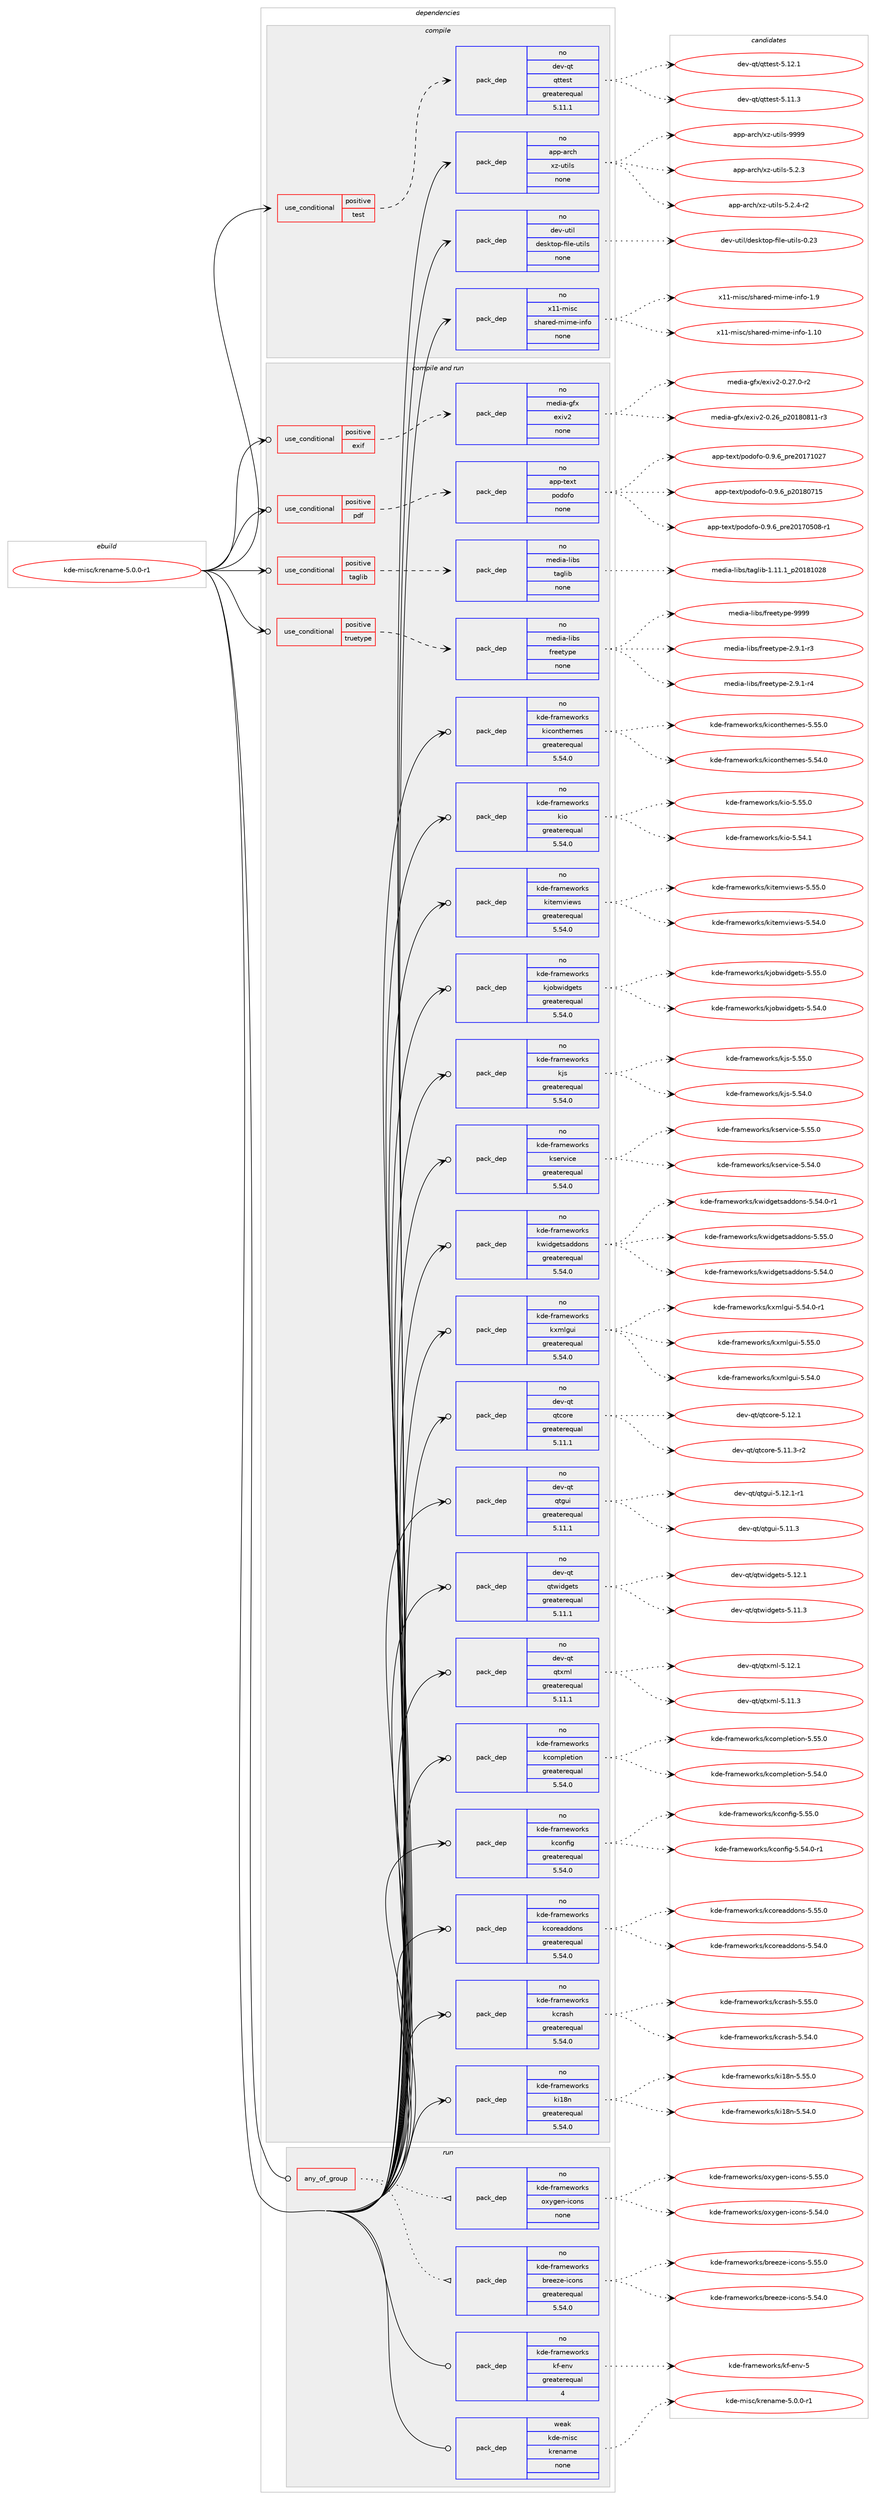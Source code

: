 digraph prolog {

# *************
# Graph options
# *************

newrank=true;
concentrate=true;
compound=true;
graph [rankdir=LR,fontname=Helvetica,fontsize=10,ranksep=1.5];#, ranksep=2.5, nodesep=0.2];
edge  [arrowhead=vee];
node  [fontname=Helvetica,fontsize=10];

# **********
# The ebuild
# **********

subgraph cluster_leftcol {
color=gray;
rank=same;
label=<<i>ebuild</i>>;
id [label="kde-misc/krename-5.0.0-r1", color=red, width=4, href="../kde-misc/krename-5.0.0-r1.svg"];
}

# ****************
# The dependencies
# ****************

subgraph cluster_midcol {
color=gray;
label=<<i>dependencies</i>>;
subgraph cluster_compile {
fillcolor="#eeeeee";
style=filled;
label=<<i>compile</i>>;
subgraph cond429958 {
dependency1588855 [label=<<TABLE BORDER="0" CELLBORDER="1" CELLSPACING="0" CELLPADDING="4"><TR><TD ROWSPAN="3" CELLPADDING="10">use_conditional</TD></TR><TR><TD>positive</TD></TR><TR><TD>test</TD></TR></TABLE>>, shape=none, color=red];
subgraph pack1133976 {
dependency1588856 [label=<<TABLE BORDER="0" CELLBORDER="1" CELLSPACING="0" CELLPADDING="4" WIDTH="220"><TR><TD ROWSPAN="6" CELLPADDING="30">pack_dep</TD></TR><TR><TD WIDTH="110">no</TD></TR><TR><TD>dev-qt</TD></TR><TR><TD>qttest</TD></TR><TR><TD>greaterequal</TD></TR><TR><TD>5.11.1</TD></TR></TABLE>>, shape=none, color=blue];
}
dependency1588855:e -> dependency1588856:w [weight=20,style="dashed",arrowhead="vee"];
}
id:e -> dependency1588855:w [weight=20,style="solid",arrowhead="vee"];
subgraph pack1133977 {
dependency1588857 [label=<<TABLE BORDER="0" CELLBORDER="1" CELLSPACING="0" CELLPADDING="4" WIDTH="220"><TR><TD ROWSPAN="6" CELLPADDING="30">pack_dep</TD></TR><TR><TD WIDTH="110">no</TD></TR><TR><TD>app-arch</TD></TR><TR><TD>xz-utils</TD></TR><TR><TD>none</TD></TR><TR><TD></TD></TR></TABLE>>, shape=none, color=blue];
}
id:e -> dependency1588857:w [weight=20,style="solid",arrowhead="vee"];
subgraph pack1133978 {
dependency1588858 [label=<<TABLE BORDER="0" CELLBORDER="1" CELLSPACING="0" CELLPADDING="4" WIDTH="220"><TR><TD ROWSPAN="6" CELLPADDING="30">pack_dep</TD></TR><TR><TD WIDTH="110">no</TD></TR><TR><TD>dev-util</TD></TR><TR><TD>desktop-file-utils</TD></TR><TR><TD>none</TD></TR><TR><TD></TD></TR></TABLE>>, shape=none, color=blue];
}
id:e -> dependency1588858:w [weight=20,style="solid",arrowhead="vee"];
subgraph pack1133979 {
dependency1588859 [label=<<TABLE BORDER="0" CELLBORDER="1" CELLSPACING="0" CELLPADDING="4" WIDTH="220"><TR><TD ROWSPAN="6" CELLPADDING="30">pack_dep</TD></TR><TR><TD WIDTH="110">no</TD></TR><TR><TD>x11-misc</TD></TR><TR><TD>shared-mime-info</TD></TR><TR><TD>none</TD></TR><TR><TD></TD></TR></TABLE>>, shape=none, color=blue];
}
id:e -> dependency1588859:w [weight=20,style="solid",arrowhead="vee"];
}
subgraph cluster_compileandrun {
fillcolor="#eeeeee";
style=filled;
label=<<i>compile and run</i>>;
subgraph cond429959 {
dependency1588860 [label=<<TABLE BORDER="0" CELLBORDER="1" CELLSPACING="0" CELLPADDING="4"><TR><TD ROWSPAN="3" CELLPADDING="10">use_conditional</TD></TR><TR><TD>positive</TD></TR><TR><TD>exif</TD></TR></TABLE>>, shape=none, color=red];
subgraph pack1133980 {
dependency1588861 [label=<<TABLE BORDER="0" CELLBORDER="1" CELLSPACING="0" CELLPADDING="4" WIDTH="220"><TR><TD ROWSPAN="6" CELLPADDING="30">pack_dep</TD></TR><TR><TD WIDTH="110">no</TD></TR><TR><TD>media-gfx</TD></TR><TR><TD>exiv2</TD></TR><TR><TD>none</TD></TR><TR><TD></TD></TR></TABLE>>, shape=none, color=blue];
}
dependency1588860:e -> dependency1588861:w [weight=20,style="dashed",arrowhead="vee"];
}
id:e -> dependency1588860:w [weight=20,style="solid",arrowhead="odotvee"];
subgraph cond429960 {
dependency1588862 [label=<<TABLE BORDER="0" CELLBORDER="1" CELLSPACING="0" CELLPADDING="4"><TR><TD ROWSPAN="3" CELLPADDING="10">use_conditional</TD></TR><TR><TD>positive</TD></TR><TR><TD>pdf</TD></TR></TABLE>>, shape=none, color=red];
subgraph pack1133981 {
dependency1588863 [label=<<TABLE BORDER="0" CELLBORDER="1" CELLSPACING="0" CELLPADDING="4" WIDTH="220"><TR><TD ROWSPAN="6" CELLPADDING="30">pack_dep</TD></TR><TR><TD WIDTH="110">no</TD></TR><TR><TD>app-text</TD></TR><TR><TD>podofo</TD></TR><TR><TD>none</TD></TR><TR><TD></TD></TR></TABLE>>, shape=none, color=blue];
}
dependency1588862:e -> dependency1588863:w [weight=20,style="dashed",arrowhead="vee"];
}
id:e -> dependency1588862:w [weight=20,style="solid",arrowhead="odotvee"];
subgraph cond429961 {
dependency1588864 [label=<<TABLE BORDER="0" CELLBORDER="1" CELLSPACING="0" CELLPADDING="4"><TR><TD ROWSPAN="3" CELLPADDING="10">use_conditional</TD></TR><TR><TD>positive</TD></TR><TR><TD>taglib</TD></TR></TABLE>>, shape=none, color=red];
subgraph pack1133982 {
dependency1588865 [label=<<TABLE BORDER="0" CELLBORDER="1" CELLSPACING="0" CELLPADDING="4" WIDTH="220"><TR><TD ROWSPAN="6" CELLPADDING="30">pack_dep</TD></TR><TR><TD WIDTH="110">no</TD></TR><TR><TD>media-libs</TD></TR><TR><TD>taglib</TD></TR><TR><TD>none</TD></TR><TR><TD></TD></TR></TABLE>>, shape=none, color=blue];
}
dependency1588864:e -> dependency1588865:w [weight=20,style="dashed",arrowhead="vee"];
}
id:e -> dependency1588864:w [weight=20,style="solid",arrowhead="odotvee"];
subgraph cond429962 {
dependency1588866 [label=<<TABLE BORDER="0" CELLBORDER="1" CELLSPACING="0" CELLPADDING="4"><TR><TD ROWSPAN="3" CELLPADDING="10">use_conditional</TD></TR><TR><TD>positive</TD></TR><TR><TD>truetype</TD></TR></TABLE>>, shape=none, color=red];
subgraph pack1133983 {
dependency1588867 [label=<<TABLE BORDER="0" CELLBORDER="1" CELLSPACING="0" CELLPADDING="4" WIDTH="220"><TR><TD ROWSPAN="6" CELLPADDING="30">pack_dep</TD></TR><TR><TD WIDTH="110">no</TD></TR><TR><TD>media-libs</TD></TR><TR><TD>freetype</TD></TR><TR><TD>none</TD></TR><TR><TD></TD></TR></TABLE>>, shape=none, color=blue];
}
dependency1588866:e -> dependency1588867:w [weight=20,style="dashed",arrowhead="vee"];
}
id:e -> dependency1588866:w [weight=20,style="solid",arrowhead="odotvee"];
subgraph pack1133984 {
dependency1588868 [label=<<TABLE BORDER="0" CELLBORDER="1" CELLSPACING="0" CELLPADDING="4" WIDTH="220"><TR><TD ROWSPAN="6" CELLPADDING="30">pack_dep</TD></TR><TR><TD WIDTH="110">no</TD></TR><TR><TD>dev-qt</TD></TR><TR><TD>qtcore</TD></TR><TR><TD>greaterequal</TD></TR><TR><TD>5.11.1</TD></TR></TABLE>>, shape=none, color=blue];
}
id:e -> dependency1588868:w [weight=20,style="solid",arrowhead="odotvee"];
subgraph pack1133985 {
dependency1588869 [label=<<TABLE BORDER="0" CELLBORDER="1" CELLSPACING="0" CELLPADDING="4" WIDTH="220"><TR><TD ROWSPAN="6" CELLPADDING="30">pack_dep</TD></TR><TR><TD WIDTH="110">no</TD></TR><TR><TD>dev-qt</TD></TR><TR><TD>qtgui</TD></TR><TR><TD>greaterequal</TD></TR><TR><TD>5.11.1</TD></TR></TABLE>>, shape=none, color=blue];
}
id:e -> dependency1588869:w [weight=20,style="solid",arrowhead="odotvee"];
subgraph pack1133986 {
dependency1588870 [label=<<TABLE BORDER="0" CELLBORDER="1" CELLSPACING="0" CELLPADDING="4" WIDTH="220"><TR><TD ROWSPAN="6" CELLPADDING="30">pack_dep</TD></TR><TR><TD WIDTH="110">no</TD></TR><TR><TD>dev-qt</TD></TR><TR><TD>qtwidgets</TD></TR><TR><TD>greaterequal</TD></TR><TR><TD>5.11.1</TD></TR></TABLE>>, shape=none, color=blue];
}
id:e -> dependency1588870:w [weight=20,style="solid",arrowhead="odotvee"];
subgraph pack1133987 {
dependency1588871 [label=<<TABLE BORDER="0" CELLBORDER="1" CELLSPACING="0" CELLPADDING="4" WIDTH="220"><TR><TD ROWSPAN="6" CELLPADDING="30">pack_dep</TD></TR><TR><TD WIDTH="110">no</TD></TR><TR><TD>dev-qt</TD></TR><TR><TD>qtxml</TD></TR><TR><TD>greaterequal</TD></TR><TR><TD>5.11.1</TD></TR></TABLE>>, shape=none, color=blue];
}
id:e -> dependency1588871:w [weight=20,style="solid",arrowhead="odotvee"];
subgraph pack1133988 {
dependency1588872 [label=<<TABLE BORDER="0" CELLBORDER="1" CELLSPACING="0" CELLPADDING="4" WIDTH="220"><TR><TD ROWSPAN="6" CELLPADDING="30">pack_dep</TD></TR><TR><TD WIDTH="110">no</TD></TR><TR><TD>kde-frameworks</TD></TR><TR><TD>kcompletion</TD></TR><TR><TD>greaterequal</TD></TR><TR><TD>5.54.0</TD></TR></TABLE>>, shape=none, color=blue];
}
id:e -> dependency1588872:w [weight=20,style="solid",arrowhead="odotvee"];
subgraph pack1133989 {
dependency1588873 [label=<<TABLE BORDER="0" CELLBORDER="1" CELLSPACING="0" CELLPADDING="4" WIDTH="220"><TR><TD ROWSPAN="6" CELLPADDING="30">pack_dep</TD></TR><TR><TD WIDTH="110">no</TD></TR><TR><TD>kde-frameworks</TD></TR><TR><TD>kconfig</TD></TR><TR><TD>greaterequal</TD></TR><TR><TD>5.54.0</TD></TR></TABLE>>, shape=none, color=blue];
}
id:e -> dependency1588873:w [weight=20,style="solid",arrowhead="odotvee"];
subgraph pack1133990 {
dependency1588874 [label=<<TABLE BORDER="0" CELLBORDER="1" CELLSPACING="0" CELLPADDING="4" WIDTH="220"><TR><TD ROWSPAN="6" CELLPADDING="30">pack_dep</TD></TR><TR><TD WIDTH="110">no</TD></TR><TR><TD>kde-frameworks</TD></TR><TR><TD>kcoreaddons</TD></TR><TR><TD>greaterequal</TD></TR><TR><TD>5.54.0</TD></TR></TABLE>>, shape=none, color=blue];
}
id:e -> dependency1588874:w [weight=20,style="solid",arrowhead="odotvee"];
subgraph pack1133991 {
dependency1588875 [label=<<TABLE BORDER="0" CELLBORDER="1" CELLSPACING="0" CELLPADDING="4" WIDTH="220"><TR><TD ROWSPAN="6" CELLPADDING="30">pack_dep</TD></TR><TR><TD WIDTH="110">no</TD></TR><TR><TD>kde-frameworks</TD></TR><TR><TD>kcrash</TD></TR><TR><TD>greaterequal</TD></TR><TR><TD>5.54.0</TD></TR></TABLE>>, shape=none, color=blue];
}
id:e -> dependency1588875:w [weight=20,style="solid",arrowhead="odotvee"];
subgraph pack1133992 {
dependency1588876 [label=<<TABLE BORDER="0" CELLBORDER="1" CELLSPACING="0" CELLPADDING="4" WIDTH="220"><TR><TD ROWSPAN="6" CELLPADDING="30">pack_dep</TD></TR><TR><TD WIDTH="110">no</TD></TR><TR><TD>kde-frameworks</TD></TR><TR><TD>ki18n</TD></TR><TR><TD>greaterequal</TD></TR><TR><TD>5.54.0</TD></TR></TABLE>>, shape=none, color=blue];
}
id:e -> dependency1588876:w [weight=20,style="solid",arrowhead="odotvee"];
subgraph pack1133993 {
dependency1588877 [label=<<TABLE BORDER="0" CELLBORDER="1" CELLSPACING="0" CELLPADDING="4" WIDTH="220"><TR><TD ROWSPAN="6" CELLPADDING="30">pack_dep</TD></TR><TR><TD WIDTH="110">no</TD></TR><TR><TD>kde-frameworks</TD></TR><TR><TD>kiconthemes</TD></TR><TR><TD>greaterequal</TD></TR><TR><TD>5.54.0</TD></TR></TABLE>>, shape=none, color=blue];
}
id:e -> dependency1588877:w [weight=20,style="solid",arrowhead="odotvee"];
subgraph pack1133994 {
dependency1588878 [label=<<TABLE BORDER="0" CELLBORDER="1" CELLSPACING="0" CELLPADDING="4" WIDTH="220"><TR><TD ROWSPAN="6" CELLPADDING="30">pack_dep</TD></TR><TR><TD WIDTH="110">no</TD></TR><TR><TD>kde-frameworks</TD></TR><TR><TD>kio</TD></TR><TR><TD>greaterequal</TD></TR><TR><TD>5.54.0</TD></TR></TABLE>>, shape=none, color=blue];
}
id:e -> dependency1588878:w [weight=20,style="solid",arrowhead="odotvee"];
subgraph pack1133995 {
dependency1588879 [label=<<TABLE BORDER="0" CELLBORDER="1" CELLSPACING="0" CELLPADDING="4" WIDTH="220"><TR><TD ROWSPAN="6" CELLPADDING="30">pack_dep</TD></TR><TR><TD WIDTH="110">no</TD></TR><TR><TD>kde-frameworks</TD></TR><TR><TD>kitemviews</TD></TR><TR><TD>greaterequal</TD></TR><TR><TD>5.54.0</TD></TR></TABLE>>, shape=none, color=blue];
}
id:e -> dependency1588879:w [weight=20,style="solid",arrowhead="odotvee"];
subgraph pack1133996 {
dependency1588880 [label=<<TABLE BORDER="0" CELLBORDER="1" CELLSPACING="0" CELLPADDING="4" WIDTH="220"><TR><TD ROWSPAN="6" CELLPADDING="30">pack_dep</TD></TR><TR><TD WIDTH="110">no</TD></TR><TR><TD>kde-frameworks</TD></TR><TR><TD>kjobwidgets</TD></TR><TR><TD>greaterequal</TD></TR><TR><TD>5.54.0</TD></TR></TABLE>>, shape=none, color=blue];
}
id:e -> dependency1588880:w [weight=20,style="solid",arrowhead="odotvee"];
subgraph pack1133997 {
dependency1588881 [label=<<TABLE BORDER="0" CELLBORDER="1" CELLSPACING="0" CELLPADDING="4" WIDTH="220"><TR><TD ROWSPAN="6" CELLPADDING="30">pack_dep</TD></TR><TR><TD WIDTH="110">no</TD></TR><TR><TD>kde-frameworks</TD></TR><TR><TD>kjs</TD></TR><TR><TD>greaterequal</TD></TR><TR><TD>5.54.0</TD></TR></TABLE>>, shape=none, color=blue];
}
id:e -> dependency1588881:w [weight=20,style="solid",arrowhead="odotvee"];
subgraph pack1133998 {
dependency1588882 [label=<<TABLE BORDER="0" CELLBORDER="1" CELLSPACING="0" CELLPADDING="4" WIDTH="220"><TR><TD ROWSPAN="6" CELLPADDING="30">pack_dep</TD></TR><TR><TD WIDTH="110">no</TD></TR><TR><TD>kde-frameworks</TD></TR><TR><TD>kservice</TD></TR><TR><TD>greaterequal</TD></TR><TR><TD>5.54.0</TD></TR></TABLE>>, shape=none, color=blue];
}
id:e -> dependency1588882:w [weight=20,style="solid",arrowhead="odotvee"];
subgraph pack1133999 {
dependency1588883 [label=<<TABLE BORDER="0" CELLBORDER="1" CELLSPACING="0" CELLPADDING="4" WIDTH="220"><TR><TD ROWSPAN="6" CELLPADDING="30">pack_dep</TD></TR><TR><TD WIDTH="110">no</TD></TR><TR><TD>kde-frameworks</TD></TR><TR><TD>kwidgetsaddons</TD></TR><TR><TD>greaterequal</TD></TR><TR><TD>5.54.0</TD></TR></TABLE>>, shape=none, color=blue];
}
id:e -> dependency1588883:w [weight=20,style="solid",arrowhead="odotvee"];
subgraph pack1134000 {
dependency1588884 [label=<<TABLE BORDER="0" CELLBORDER="1" CELLSPACING="0" CELLPADDING="4" WIDTH="220"><TR><TD ROWSPAN="6" CELLPADDING="30">pack_dep</TD></TR><TR><TD WIDTH="110">no</TD></TR><TR><TD>kde-frameworks</TD></TR><TR><TD>kxmlgui</TD></TR><TR><TD>greaterequal</TD></TR><TR><TD>5.54.0</TD></TR></TABLE>>, shape=none, color=blue];
}
id:e -> dependency1588884:w [weight=20,style="solid",arrowhead="odotvee"];
}
subgraph cluster_run {
fillcolor="#eeeeee";
style=filled;
label=<<i>run</i>>;
subgraph any24277 {
dependency1588885 [label=<<TABLE BORDER="0" CELLBORDER="1" CELLSPACING="0" CELLPADDING="4"><TR><TD CELLPADDING="10">any_of_group</TD></TR></TABLE>>, shape=none, color=red];subgraph pack1134001 {
dependency1588886 [label=<<TABLE BORDER="0" CELLBORDER="1" CELLSPACING="0" CELLPADDING="4" WIDTH="220"><TR><TD ROWSPAN="6" CELLPADDING="30">pack_dep</TD></TR><TR><TD WIDTH="110">no</TD></TR><TR><TD>kde-frameworks</TD></TR><TR><TD>breeze-icons</TD></TR><TR><TD>greaterequal</TD></TR><TR><TD>5.54.0</TD></TR></TABLE>>, shape=none, color=blue];
}
dependency1588885:e -> dependency1588886:w [weight=20,style="dotted",arrowhead="oinv"];
subgraph pack1134002 {
dependency1588887 [label=<<TABLE BORDER="0" CELLBORDER="1" CELLSPACING="0" CELLPADDING="4" WIDTH="220"><TR><TD ROWSPAN="6" CELLPADDING="30">pack_dep</TD></TR><TR><TD WIDTH="110">no</TD></TR><TR><TD>kde-frameworks</TD></TR><TR><TD>oxygen-icons</TD></TR><TR><TD>none</TD></TR><TR><TD></TD></TR></TABLE>>, shape=none, color=blue];
}
dependency1588885:e -> dependency1588887:w [weight=20,style="dotted",arrowhead="oinv"];
}
id:e -> dependency1588885:w [weight=20,style="solid",arrowhead="odot"];
subgraph pack1134003 {
dependency1588888 [label=<<TABLE BORDER="0" CELLBORDER="1" CELLSPACING="0" CELLPADDING="4" WIDTH="220"><TR><TD ROWSPAN="6" CELLPADDING="30">pack_dep</TD></TR><TR><TD WIDTH="110">no</TD></TR><TR><TD>kde-frameworks</TD></TR><TR><TD>kf-env</TD></TR><TR><TD>greaterequal</TD></TR><TR><TD>4</TD></TR></TABLE>>, shape=none, color=blue];
}
id:e -> dependency1588888:w [weight=20,style="solid",arrowhead="odot"];
subgraph pack1134004 {
dependency1588889 [label=<<TABLE BORDER="0" CELLBORDER="1" CELLSPACING="0" CELLPADDING="4" WIDTH="220"><TR><TD ROWSPAN="6" CELLPADDING="30">pack_dep</TD></TR><TR><TD WIDTH="110">weak</TD></TR><TR><TD>kde-misc</TD></TR><TR><TD>krename</TD></TR><TR><TD>none</TD></TR><TR><TD></TD></TR></TABLE>>, shape=none, color=blue];
}
id:e -> dependency1588889:w [weight=20,style="solid",arrowhead="odot"];
}
}

# **************
# The candidates
# **************

subgraph cluster_choices {
rank=same;
color=gray;
label=<<i>candidates</i>>;

subgraph choice1133976 {
color=black;
nodesep=1;
choice100101118451131164711311611610111511645534649494651 [label="dev-qt/qttest-5.11.3", color=red, width=4,href="../dev-qt/qttest-5.11.3.svg"];
choice100101118451131164711311611610111511645534649504649 [label="dev-qt/qttest-5.12.1", color=red, width=4,href="../dev-qt/qttest-5.12.1.svg"];
dependency1588856:e -> choice100101118451131164711311611610111511645534649494651:w [style=dotted,weight="100"];
dependency1588856:e -> choice100101118451131164711311611610111511645534649504649:w [style=dotted,weight="100"];
}
subgraph choice1133977 {
color=black;
nodesep=1;
choice971121124597114991044712012245117116105108115455346504651 [label="app-arch/xz-utils-5.2.3", color=red, width=4,href="../app-arch/xz-utils-5.2.3.svg"];
choice9711211245971149910447120122451171161051081154553465046524511450 [label="app-arch/xz-utils-5.2.4-r2", color=red, width=4,href="../app-arch/xz-utils-5.2.4-r2.svg"];
choice9711211245971149910447120122451171161051081154557575757 [label="app-arch/xz-utils-9999", color=red, width=4,href="../app-arch/xz-utils-9999.svg"];
dependency1588857:e -> choice971121124597114991044712012245117116105108115455346504651:w [style=dotted,weight="100"];
dependency1588857:e -> choice9711211245971149910447120122451171161051081154553465046524511450:w [style=dotted,weight="100"];
dependency1588857:e -> choice9711211245971149910447120122451171161051081154557575757:w [style=dotted,weight="100"];
}
subgraph choice1133978 {
color=black;
nodesep=1;
choice100101118451171161051084710010111510711611111245102105108101451171161051081154548465051 [label="dev-util/desktop-file-utils-0.23", color=red, width=4,href="../dev-util/desktop-file-utils-0.23.svg"];
dependency1588858:e -> choice100101118451171161051084710010111510711611111245102105108101451171161051081154548465051:w [style=dotted,weight="100"];
}
subgraph choice1133979 {
color=black;
nodesep=1;
choice12049494510910511599471151049711410110045109105109101451051101021114549464948 [label="x11-misc/shared-mime-info-1.10", color=red, width=4,href="../x11-misc/shared-mime-info-1.10.svg"];
choice120494945109105115994711510497114101100451091051091014510511010211145494657 [label="x11-misc/shared-mime-info-1.9", color=red, width=4,href="../x11-misc/shared-mime-info-1.9.svg"];
dependency1588859:e -> choice12049494510910511599471151049711410110045109105109101451051101021114549464948:w [style=dotted,weight="100"];
dependency1588859:e -> choice120494945109105115994711510497114101100451091051091014510511010211145494657:w [style=dotted,weight="100"];
}
subgraph choice1133980 {
color=black;
nodesep=1;
choice1091011001059745103102120471011201051185045484650549511250484956485649494511451 [label="media-gfx/exiv2-0.26_p20180811-r3", color=red, width=4,href="../media-gfx/exiv2-0.26_p20180811-r3.svg"];
choice10910110010597451031021204710112010511850454846505546484511450 [label="media-gfx/exiv2-0.27.0-r2", color=red, width=4,href="../media-gfx/exiv2-0.27.0-r2.svg"];
dependency1588861:e -> choice1091011001059745103102120471011201051185045484650549511250484956485649494511451:w [style=dotted,weight="100"];
dependency1588861:e -> choice10910110010597451031021204710112010511850454846505546484511450:w [style=dotted,weight="100"];
}
subgraph choice1133981 {
color=black;
nodesep=1;
choice971121124511610112011647112111100111102111454846574654951125048495648554953 [label="app-text/podofo-0.9.6_p20180715", color=red, width=4,href="../app-text/podofo-0.9.6_p20180715.svg"];
choice9711211245116101120116471121111001111021114548465746549511211410150484955485348564511449 [label="app-text/podofo-0.9.6_pre20170508-r1", color=red, width=4,href="../app-text/podofo-0.9.6_pre20170508-r1.svg"];
choice971121124511610112011647112111100111102111454846574654951121141015048495549485055 [label="app-text/podofo-0.9.6_pre20171027", color=red, width=4,href="../app-text/podofo-0.9.6_pre20171027.svg"];
dependency1588863:e -> choice971121124511610112011647112111100111102111454846574654951125048495648554953:w [style=dotted,weight="100"];
dependency1588863:e -> choice9711211245116101120116471121111001111021114548465746549511211410150484955485348564511449:w [style=dotted,weight="100"];
dependency1588863:e -> choice971121124511610112011647112111100111102111454846574654951121141015048495549485055:w [style=dotted,weight="100"];
}
subgraph choice1133982 {
color=black;
nodesep=1;
choice10910110010597451081059811547116971031081059845494649494649951125048495649485056 [label="media-libs/taglib-1.11.1_p20181028", color=red, width=4,href="../media-libs/taglib-1.11.1_p20181028.svg"];
dependency1588865:e -> choice10910110010597451081059811547116971031081059845494649494649951125048495649485056:w [style=dotted,weight="100"];
}
subgraph choice1133983 {
color=black;
nodesep=1;
choice109101100105974510810598115471021141011011161211121014550465746494511451 [label="media-libs/freetype-2.9.1-r3", color=red, width=4,href="../media-libs/freetype-2.9.1-r3.svg"];
choice109101100105974510810598115471021141011011161211121014550465746494511452 [label="media-libs/freetype-2.9.1-r4", color=red, width=4,href="../media-libs/freetype-2.9.1-r4.svg"];
choice109101100105974510810598115471021141011011161211121014557575757 [label="media-libs/freetype-9999", color=red, width=4,href="../media-libs/freetype-9999.svg"];
dependency1588867:e -> choice109101100105974510810598115471021141011011161211121014550465746494511451:w [style=dotted,weight="100"];
dependency1588867:e -> choice109101100105974510810598115471021141011011161211121014550465746494511452:w [style=dotted,weight="100"];
dependency1588867:e -> choice109101100105974510810598115471021141011011161211121014557575757:w [style=dotted,weight="100"];
}
subgraph choice1133984 {
color=black;
nodesep=1;
choice100101118451131164711311699111114101455346494946514511450 [label="dev-qt/qtcore-5.11.3-r2", color=red, width=4,href="../dev-qt/qtcore-5.11.3-r2.svg"];
choice10010111845113116471131169911111410145534649504649 [label="dev-qt/qtcore-5.12.1", color=red, width=4,href="../dev-qt/qtcore-5.12.1.svg"];
dependency1588868:e -> choice100101118451131164711311699111114101455346494946514511450:w [style=dotted,weight="100"];
dependency1588868:e -> choice10010111845113116471131169911111410145534649504649:w [style=dotted,weight="100"];
}
subgraph choice1133985 {
color=black;
nodesep=1;
choice100101118451131164711311610311710545534649494651 [label="dev-qt/qtgui-5.11.3", color=red, width=4,href="../dev-qt/qtgui-5.11.3.svg"];
choice1001011184511311647113116103117105455346495046494511449 [label="dev-qt/qtgui-5.12.1-r1", color=red, width=4,href="../dev-qt/qtgui-5.12.1-r1.svg"];
dependency1588869:e -> choice100101118451131164711311610311710545534649494651:w [style=dotted,weight="100"];
dependency1588869:e -> choice1001011184511311647113116103117105455346495046494511449:w [style=dotted,weight="100"];
}
subgraph choice1133986 {
color=black;
nodesep=1;
choice100101118451131164711311611910510010310111611545534649494651 [label="dev-qt/qtwidgets-5.11.3", color=red, width=4,href="../dev-qt/qtwidgets-5.11.3.svg"];
choice100101118451131164711311611910510010310111611545534649504649 [label="dev-qt/qtwidgets-5.12.1", color=red, width=4,href="../dev-qt/qtwidgets-5.12.1.svg"];
dependency1588870:e -> choice100101118451131164711311611910510010310111611545534649494651:w [style=dotted,weight="100"];
dependency1588870:e -> choice100101118451131164711311611910510010310111611545534649504649:w [style=dotted,weight="100"];
}
subgraph choice1133987 {
color=black;
nodesep=1;
choice100101118451131164711311612010910845534649494651 [label="dev-qt/qtxml-5.11.3", color=red, width=4,href="../dev-qt/qtxml-5.11.3.svg"];
choice100101118451131164711311612010910845534649504649 [label="dev-qt/qtxml-5.12.1", color=red, width=4,href="../dev-qt/qtxml-5.12.1.svg"];
dependency1588871:e -> choice100101118451131164711311612010910845534649494651:w [style=dotted,weight="100"];
dependency1588871:e -> choice100101118451131164711311612010910845534649504649:w [style=dotted,weight="100"];
}
subgraph choice1133988 {
color=black;
nodesep=1;
choice1071001014510211497109101119111114107115471079911110911210810111610511111045534653524648 [label="kde-frameworks/kcompletion-5.54.0", color=red, width=4,href="../kde-frameworks/kcompletion-5.54.0.svg"];
choice1071001014510211497109101119111114107115471079911110911210810111610511111045534653534648 [label="kde-frameworks/kcompletion-5.55.0", color=red, width=4,href="../kde-frameworks/kcompletion-5.55.0.svg"];
dependency1588872:e -> choice1071001014510211497109101119111114107115471079911110911210810111610511111045534653524648:w [style=dotted,weight="100"];
dependency1588872:e -> choice1071001014510211497109101119111114107115471079911110911210810111610511111045534653534648:w [style=dotted,weight="100"];
}
subgraph choice1133989 {
color=black;
nodesep=1;
choice10710010145102114971091011191111141071154710799111110102105103455346535246484511449 [label="kde-frameworks/kconfig-5.54.0-r1", color=red, width=4,href="../kde-frameworks/kconfig-5.54.0-r1.svg"];
choice1071001014510211497109101119111114107115471079911111010210510345534653534648 [label="kde-frameworks/kconfig-5.55.0", color=red, width=4,href="../kde-frameworks/kconfig-5.55.0.svg"];
dependency1588873:e -> choice10710010145102114971091011191111141071154710799111110102105103455346535246484511449:w [style=dotted,weight="100"];
dependency1588873:e -> choice1071001014510211497109101119111114107115471079911111010210510345534653534648:w [style=dotted,weight="100"];
}
subgraph choice1133990 {
color=black;
nodesep=1;
choice107100101451021149710910111911111410711547107991111141019710010011111011545534653524648 [label="kde-frameworks/kcoreaddons-5.54.0", color=red, width=4,href="../kde-frameworks/kcoreaddons-5.54.0.svg"];
choice107100101451021149710910111911111410711547107991111141019710010011111011545534653534648 [label="kde-frameworks/kcoreaddons-5.55.0", color=red, width=4,href="../kde-frameworks/kcoreaddons-5.55.0.svg"];
dependency1588874:e -> choice107100101451021149710910111911111410711547107991111141019710010011111011545534653524648:w [style=dotted,weight="100"];
dependency1588874:e -> choice107100101451021149710910111911111410711547107991111141019710010011111011545534653534648:w [style=dotted,weight="100"];
}
subgraph choice1133991 {
color=black;
nodesep=1;
choice107100101451021149710910111911111410711547107991149711510445534653524648 [label="kde-frameworks/kcrash-5.54.0", color=red, width=4,href="../kde-frameworks/kcrash-5.54.0.svg"];
choice107100101451021149710910111911111410711547107991149711510445534653534648 [label="kde-frameworks/kcrash-5.55.0", color=red, width=4,href="../kde-frameworks/kcrash-5.55.0.svg"];
dependency1588875:e -> choice107100101451021149710910111911111410711547107991149711510445534653524648:w [style=dotted,weight="100"];
dependency1588875:e -> choice107100101451021149710910111911111410711547107991149711510445534653534648:w [style=dotted,weight="100"];
}
subgraph choice1133992 {
color=black;
nodesep=1;
choice107100101451021149710910111911111410711547107105495611045534653524648 [label="kde-frameworks/ki18n-5.54.0", color=red, width=4,href="../kde-frameworks/ki18n-5.54.0.svg"];
choice107100101451021149710910111911111410711547107105495611045534653534648 [label="kde-frameworks/ki18n-5.55.0", color=red, width=4,href="../kde-frameworks/ki18n-5.55.0.svg"];
dependency1588876:e -> choice107100101451021149710910111911111410711547107105495611045534653524648:w [style=dotted,weight="100"];
dependency1588876:e -> choice107100101451021149710910111911111410711547107105495611045534653534648:w [style=dotted,weight="100"];
}
subgraph choice1133993 {
color=black;
nodesep=1;
choice1071001014510211497109101119111114107115471071059911111011610410110910111545534653524648 [label="kde-frameworks/kiconthemes-5.54.0", color=red, width=4,href="../kde-frameworks/kiconthemes-5.54.0.svg"];
choice1071001014510211497109101119111114107115471071059911111011610410110910111545534653534648 [label="kde-frameworks/kiconthemes-5.55.0", color=red, width=4,href="../kde-frameworks/kiconthemes-5.55.0.svg"];
dependency1588877:e -> choice1071001014510211497109101119111114107115471071059911111011610410110910111545534653524648:w [style=dotted,weight="100"];
dependency1588877:e -> choice1071001014510211497109101119111114107115471071059911111011610410110910111545534653534648:w [style=dotted,weight="100"];
}
subgraph choice1133994 {
color=black;
nodesep=1;
choice10710010145102114971091011191111141071154710710511145534653524649 [label="kde-frameworks/kio-5.54.1", color=red, width=4,href="../kde-frameworks/kio-5.54.1.svg"];
choice10710010145102114971091011191111141071154710710511145534653534648 [label="kde-frameworks/kio-5.55.0", color=red, width=4,href="../kde-frameworks/kio-5.55.0.svg"];
dependency1588878:e -> choice10710010145102114971091011191111141071154710710511145534653524649:w [style=dotted,weight="100"];
dependency1588878:e -> choice10710010145102114971091011191111141071154710710511145534653534648:w [style=dotted,weight="100"];
}
subgraph choice1133995 {
color=black;
nodesep=1;
choice10710010145102114971091011191111141071154710710511610110911810510111911545534653524648 [label="kde-frameworks/kitemviews-5.54.0", color=red, width=4,href="../kde-frameworks/kitemviews-5.54.0.svg"];
choice10710010145102114971091011191111141071154710710511610110911810510111911545534653534648 [label="kde-frameworks/kitemviews-5.55.0", color=red, width=4,href="../kde-frameworks/kitemviews-5.55.0.svg"];
dependency1588879:e -> choice10710010145102114971091011191111141071154710710511610110911810510111911545534653524648:w [style=dotted,weight="100"];
dependency1588879:e -> choice10710010145102114971091011191111141071154710710511610110911810510111911545534653534648:w [style=dotted,weight="100"];
}
subgraph choice1133996 {
color=black;
nodesep=1;
choice1071001014510211497109101119111114107115471071061119811910510010310111611545534653524648 [label="kde-frameworks/kjobwidgets-5.54.0", color=red, width=4,href="../kde-frameworks/kjobwidgets-5.54.0.svg"];
choice1071001014510211497109101119111114107115471071061119811910510010310111611545534653534648 [label="kde-frameworks/kjobwidgets-5.55.0", color=red, width=4,href="../kde-frameworks/kjobwidgets-5.55.0.svg"];
dependency1588880:e -> choice1071001014510211497109101119111114107115471071061119811910510010310111611545534653524648:w [style=dotted,weight="100"];
dependency1588880:e -> choice1071001014510211497109101119111114107115471071061119811910510010310111611545534653534648:w [style=dotted,weight="100"];
}
subgraph choice1133997 {
color=black;
nodesep=1;
choice10710010145102114971091011191111141071154710710611545534653524648 [label="kde-frameworks/kjs-5.54.0", color=red, width=4,href="../kde-frameworks/kjs-5.54.0.svg"];
choice10710010145102114971091011191111141071154710710611545534653534648 [label="kde-frameworks/kjs-5.55.0", color=red, width=4,href="../kde-frameworks/kjs-5.55.0.svg"];
dependency1588881:e -> choice10710010145102114971091011191111141071154710710611545534653524648:w [style=dotted,weight="100"];
dependency1588881:e -> choice10710010145102114971091011191111141071154710710611545534653534648:w [style=dotted,weight="100"];
}
subgraph choice1133998 {
color=black;
nodesep=1;
choice1071001014510211497109101119111114107115471071151011141181059910145534653524648 [label="kde-frameworks/kservice-5.54.0", color=red, width=4,href="../kde-frameworks/kservice-5.54.0.svg"];
choice1071001014510211497109101119111114107115471071151011141181059910145534653534648 [label="kde-frameworks/kservice-5.55.0", color=red, width=4,href="../kde-frameworks/kservice-5.55.0.svg"];
dependency1588882:e -> choice1071001014510211497109101119111114107115471071151011141181059910145534653524648:w [style=dotted,weight="100"];
dependency1588882:e -> choice1071001014510211497109101119111114107115471071151011141181059910145534653534648:w [style=dotted,weight="100"];
}
subgraph choice1133999 {
color=black;
nodesep=1;
choice1071001014510211497109101119111114107115471071191051001031011161159710010011111011545534653524648 [label="kde-frameworks/kwidgetsaddons-5.54.0", color=red, width=4,href="../kde-frameworks/kwidgetsaddons-5.54.0.svg"];
choice10710010145102114971091011191111141071154710711910510010310111611597100100111110115455346535246484511449 [label="kde-frameworks/kwidgetsaddons-5.54.0-r1", color=red, width=4,href="../kde-frameworks/kwidgetsaddons-5.54.0-r1.svg"];
choice1071001014510211497109101119111114107115471071191051001031011161159710010011111011545534653534648 [label="kde-frameworks/kwidgetsaddons-5.55.0", color=red, width=4,href="../kde-frameworks/kwidgetsaddons-5.55.0.svg"];
dependency1588883:e -> choice1071001014510211497109101119111114107115471071191051001031011161159710010011111011545534653524648:w [style=dotted,weight="100"];
dependency1588883:e -> choice10710010145102114971091011191111141071154710711910510010310111611597100100111110115455346535246484511449:w [style=dotted,weight="100"];
dependency1588883:e -> choice1071001014510211497109101119111114107115471071191051001031011161159710010011111011545534653534648:w [style=dotted,weight="100"];
}
subgraph choice1134000 {
color=black;
nodesep=1;
choice10710010145102114971091011191111141071154710712010910810311710545534653524648 [label="kde-frameworks/kxmlgui-5.54.0", color=red, width=4,href="../kde-frameworks/kxmlgui-5.54.0.svg"];
choice107100101451021149710910111911111410711547107120109108103117105455346535246484511449 [label="kde-frameworks/kxmlgui-5.54.0-r1", color=red, width=4,href="../kde-frameworks/kxmlgui-5.54.0-r1.svg"];
choice10710010145102114971091011191111141071154710712010910810311710545534653534648 [label="kde-frameworks/kxmlgui-5.55.0", color=red, width=4,href="../kde-frameworks/kxmlgui-5.55.0.svg"];
dependency1588884:e -> choice10710010145102114971091011191111141071154710712010910810311710545534653524648:w [style=dotted,weight="100"];
dependency1588884:e -> choice107100101451021149710910111911111410711547107120109108103117105455346535246484511449:w [style=dotted,weight="100"];
dependency1588884:e -> choice10710010145102114971091011191111141071154710712010910810311710545534653534648:w [style=dotted,weight="100"];
}
subgraph choice1134001 {
color=black;
nodesep=1;
choice10710010145102114971091011191111141071154798114101101122101451059911111011545534653524648 [label="kde-frameworks/breeze-icons-5.54.0", color=red, width=4,href="../kde-frameworks/breeze-icons-5.54.0.svg"];
choice10710010145102114971091011191111141071154798114101101122101451059911111011545534653534648 [label="kde-frameworks/breeze-icons-5.55.0", color=red, width=4,href="../kde-frameworks/breeze-icons-5.55.0.svg"];
dependency1588886:e -> choice10710010145102114971091011191111141071154798114101101122101451059911111011545534653524648:w [style=dotted,weight="100"];
dependency1588886:e -> choice10710010145102114971091011191111141071154798114101101122101451059911111011545534653534648:w [style=dotted,weight="100"];
}
subgraph choice1134002 {
color=black;
nodesep=1;
choice107100101451021149710910111911111410711547111120121103101110451059911111011545534653524648 [label="kde-frameworks/oxygen-icons-5.54.0", color=red, width=4,href="../kde-frameworks/oxygen-icons-5.54.0.svg"];
choice107100101451021149710910111911111410711547111120121103101110451059911111011545534653534648 [label="kde-frameworks/oxygen-icons-5.55.0", color=red, width=4,href="../kde-frameworks/oxygen-icons-5.55.0.svg"];
dependency1588887:e -> choice107100101451021149710910111911111410711547111120121103101110451059911111011545534653524648:w [style=dotted,weight="100"];
dependency1588887:e -> choice107100101451021149710910111911111410711547111120121103101110451059911111011545534653534648:w [style=dotted,weight="100"];
}
subgraph choice1134003 {
color=black;
nodesep=1;
choice107100101451021149710910111911111410711547107102451011101184553 [label="kde-frameworks/kf-env-5", color=red, width=4,href="../kde-frameworks/kf-env-5.svg"];
dependency1588888:e -> choice107100101451021149710910111911111410711547107102451011101184553:w [style=dotted,weight="100"];
}
subgraph choice1134004 {
color=black;
nodesep=1;
choice107100101451091051159947107114101110971091014553464846484511449 [label="kde-misc/krename-5.0.0-r1", color=red, width=4,href="../kde-misc/krename-5.0.0-r1.svg"];
dependency1588889:e -> choice107100101451091051159947107114101110971091014553464846484511449:w [style=dotted,weight="100"];
}
}

}
